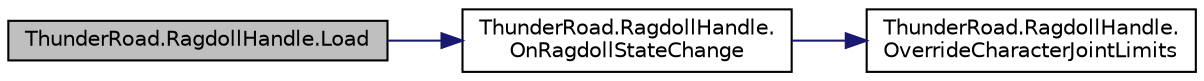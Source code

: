 digraph "ThunderRoad.RagdollHandle.Load"
{
 // LATEX_PDF_SIZE
  edge [fontname="Helvetica",fontsize="10",labelfontname="Helvetica",labelfontsize="10"];
  node [fontname="Helvetica",fontsize="10",shape=record];
  rankdir="LR";
  Node1 [label="ThunderRoad.RagdollHandle.Load",height=0.2,width=0.4,color="black", fillcolor="grey75", style="filled", fontcolor="black",tooltip="Loads the specified interactable data."];
  Node1 -> Node2 [color="midnightblue",fontsize="10",style="solid",fontname="Helvetica"];
  Node2 [label="ThunderRoad.RagdollHandle.\lOnRagdollStateChange",height=0.2,width=0.4,color="black", fillcolor="white", style="filled",URL="$class_thunder_road_1_1_ragdoll_handle.html#a9f80c1f1dd1214477fb3ee3dca433cdf",tooltip="Called when [ragdoll state change]."];
  Node2 -> Node3 [color="midnightblue",fontsize="10",style="solid",fontname="Helvetica"];
  Node3 [label="ThunderRoad.RagdollHandle.\lOverrideCharacterJointLimits",height=0.2,width=0.4,color="black", fillcolor="white", style="filled",URL="$class_thunder_road_1_1_ragdoll_handle.html#aab2d54e1a8d1a1389dfa6786b072b3a0",tooltip="Overrides the character joint limits."];
}
